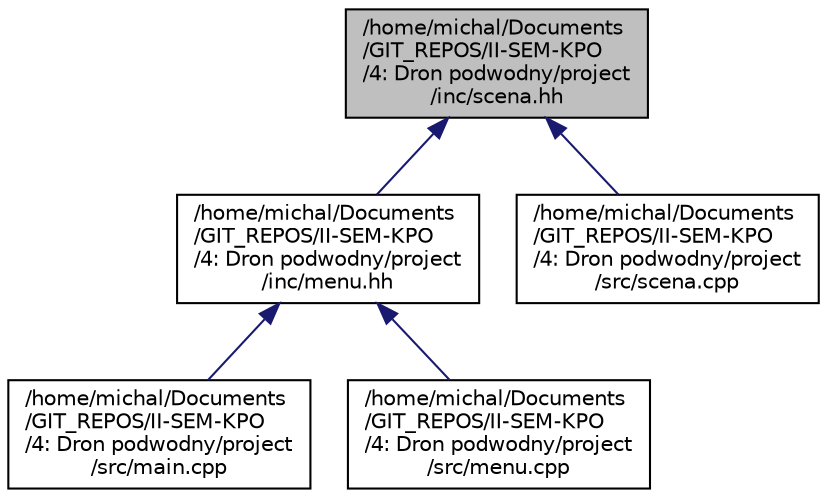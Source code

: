 digraph "/home/michal/Documents/GIT_REPOS/II-SEM-KPO/4: Dron podwodny/project/inc/scena.hh"
{
  edge [fontname="Helvetica",fontsize="10",labelfontname="Helvetica",labelfontsize="10"];
  node [fontname="Helvetica",fontsize="10",shape=record];
  Node11 [label="/home/michal/Documents\l/GIT_REPOS/II-SEM-KPO\l/4: Dron podwodny/project\l/inc/scena.hh",height=0.2,width=0.4,color="black", fillcolor="grey75", style="filled", fontcolor="black"];
  Node11 -> Node12 [dir="back",color="midnightblue",fontsize="10",style="solid",fontname="Helvetica"];
  Node12 [label="/home/michal/Documents\l/GIT_REPOS/II-SEM-KPO\l/4: Dron podwodny/project\l/inc/menu.hh",height=0.2,width=0.4,color="black", fillcolor="white", style="filled",URL="$menu_8hh.html"];
  Node12 -> Node13 [dir="back",color="midnightblue",fontsize="10",style="solid",fontname="Helvetica"];
  Node13 [label="/home/michal/Documents\l/GIT_REPOS/II-SEM-KPO\l/4: Dron podwodny/project\l/src/main.cpp",height=0.2,width=0.4,color="black", fillcolor="white", style="filled",URL="$main_8cpp.html"];
  Node12 -> Node14 [dir="back",color="midnightblue",fontsize="10",style="solid",fontname="Helvetica"];
  Node14 [label="/home/michal/Documents\l/GIT_REPOS/II-SEM-KPO\l/4: Dron podwodny/project\l/src/menu.cpp",height=0.2,width=0.4,color="black", fillcolor="white", style="filled",URL="$menu_8cpp.html"];
  Node11 -> Node15 [dir="back",color="midnightblue",fontsize="10",style="solid",fontname="Helvetica"];
  Node15 [label="/home/michal/Documents\l/GIT_REPOS/II-SEM-KPO\l/4: Dron podwodny/project\l/src/scena.cpp",height=0.2,width=0.4,color="black", fillcolor="white", style="filled",URL="$scena_8cpp.html"];
}
